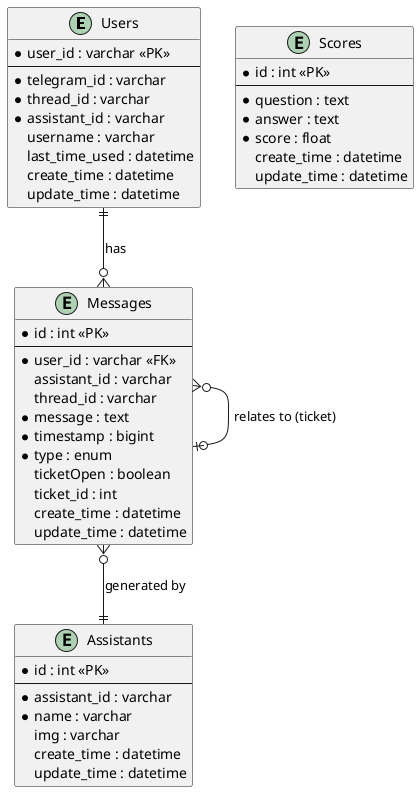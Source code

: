 @startuml ER Diagram

entity "Users" as users {
  *user_id : varchar <<PK>>
  --
  *telegram_id : varchar
  *thread_id : varchar
  *assistant_id : varchar
  username : varchar
  last_time_used : datetime
  create_time : datetime
  update_time : datetime
}

entity "Messages" as messages {
  *id : int <<PK>>
  --
  *user_id : varchar <<FK>>
  assistant_id : varchar
  thread_id : varchar
  *message : text
  *timestamp : bigint
  *type : enum
  ticketOpen : boolean
  ticket_id : int
  create_time : datetime
  update_time : datetime
}

entity "Assistants" as assistants {
  *id : int <<PK>>
  --
  *assistant_id : varchar
  *name : varchar
  img : varchar
  create_time : datetime
  update_time : datetime
}

entity "Scores" as scores {
  *id : int <<PK>>
  --
  *question : text
  *answer : text
  *score : float
  create_time : datetime
  update_time : datetime
}

users ||--o{ messages : has
messages }o--|| assistants : generated by
messages }o--o| messages : relates to (ticket)

@enduml
